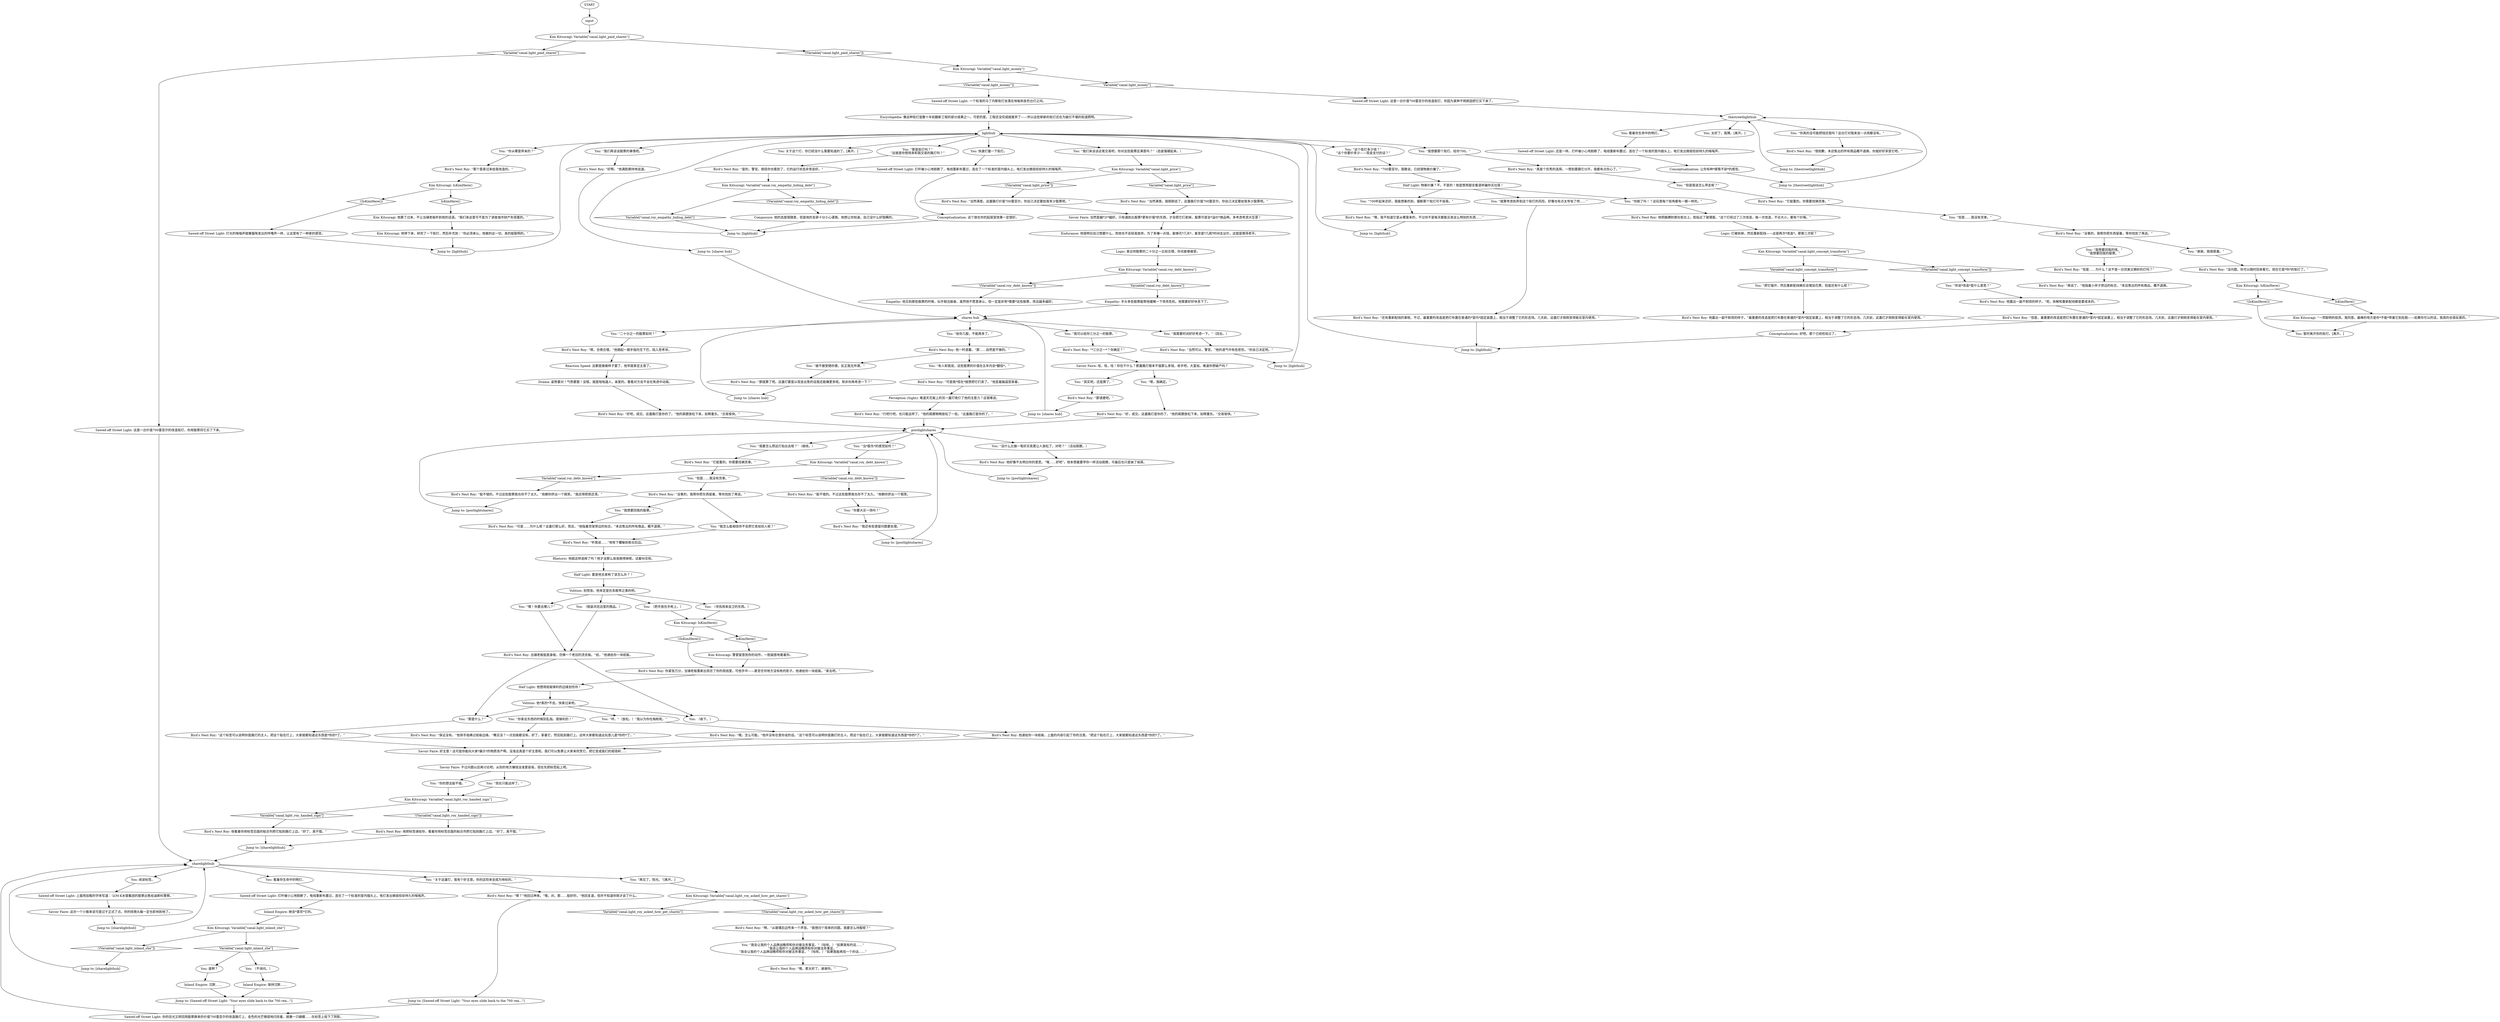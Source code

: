 # PAWNSHOP / SAWED-OFF STREET LIGHT
# You look at and ask Roy about a street light.
# ==================================================
digraph G {
	  0 [label="START"];
	  1 [label="input"];
	  2 [label="Jump to: [lighthub]"];
	  3 [label="Bird's Nest Roy: “嗯？”他回过神来。“哦，对。那……挺好的，”他回复道，但并不知道你刚才说了什么。"];
	  4 [label="Empathy: 他见到那些股票的时候，似乎相当振奋。虽然他不愿意承认，但一定是非常*需要*这些股票，而且越多越好。"];
	  5 [label="Kim Kitsuragi: 警督留意到你的动作，一脸疑惑地看着你。"];
	  6 [label="Inland Empire: 保持沉默……"];
	  7 [label="Bird's Nest Roy: “保证没有。”他用手指拂过纸板边缘。“瞧见没？一点划痕都没有。好了，拿着它，然后贴到路灯上。这样大家都知道这玩意儿是*你的*了。”"];
	  8 [label="Composure: 他的态度很随意，但是他的言辞十分小心谨慎。他想让你知道，自己没什么好隐瞒的。"];
	  9 [label="Bird's Nest Roy: “真是个优秀的选择。一想到要跟它分开，我都有点伤心了。”"];
	  10 [label="Jump to: [Sawed-off Street Light: \"Your eyes slide back to the 700 reá...\"]"];
	  11 [label="You: 暂时离开你的街灯。[离开。]"];
	  12 [label="Bird's Nest Roy: “当然满意。这盏路灯价值700雷亚尔。你自己决定要给我多少股票吧。”"];
	  13 [label="You: “其实吧，还是算了。”"];
	  14 [label="Sawed-off Street Light: 灯杆被小心地割断了，电线重新布置过，连在了一个标准的室内插头上。电灯发出微弱但却持久的嗡嗡声。"];
	  15 [label="You: “关于这盏灯，我有个好主意。你的店将来会成为地标的。”"];
	  16 [label="You: （假装浏览店里的商品。）"];
	  17 [label="Bird's Nest Roy: “挺不错的。不过这些股票我也存不了太久。”他朝你挤出一个假笑。"];
	  18 [label="Half Light: 他想用纸板锋利的边缘划伤你！"];
	  19 [label="Volition: 他*真的*不会。快拿过来吧。"];
	  20 [label="Bird's Nest Roy: “哦，那太好了。谢谢你。”"];
	  21 [label="Kim Kitsuragi: IsKimHere()"];
	  22 [label="IsKimHere()", shape=diamond];
	  23 [label="!(IsKimHere())", shape=diamond];
	  24 [label="You: “就算考虑到弄到这个街灯的风险，好像也有点太夸张了吧……”"];
	  25 [label="Conceptualization: 这个放在你的起居室效果一定很好。"];
	  26 [label="You: “但是……我没有货車。”"];
	  27 [label="Kim Kitsuragi: IsKimHere()"];
	  28 [label="IsKimHere()", shape=diamond];
	  29 [label="!(IsKimHere())", shape=diamond];
	  30 [label="Bird's Nest Roy: “好啊，”他满脸期待地说道。"];
	  31 [label="lighthub"];
	  32 [label="Kim Kitsuragi: 他停下来，研究了一下街灯，然后补充到：“你必须承认，他做的这一切，真的挺聪明的。”"];
	  33 [label="Perception (Sight): 难道天花板上的另一盏灯吸引了他的注意力？这很难说。"];
	  34 [label="Half Light: 要是他去拿枪了该怎么办？！"];
	  35 [label="Jump to: [postlightshares]"];
	  36 [label="You: （寻找用来自卫的东西。）"];
	  37 [label="You: “你拿这东西的时候别乱指。很锋利的！”"];
	  38 [label="Kim Kitsuragi: Variable[\"canal.light_concept_transform\"]"];
	  39 [label="Variable[\"canal.light_concept_transform\"]", shape=diamond];
	  40 [label="!(Variable[\"canal.light_concept_transform\"])", shape=diamond];
	  41 [label="You: “你从哪里弄来的？”"];
	  42 [label="Jump to: [lighthub]"];
	  43 [label="You: （把手放在手枪上。）"];
	  44 [label="Bird's Nest Roy: “没事的，我帮你把东西留着，等你找到了再说。”"];
	  45 [label="Bird's Nest Roy: 他好像不太明白你的意思。“哦……好吧”。他本想着要学你一样活动肩膀，可最后也只是耸了耸肩。"];
	  46 [label="Bird's Nest Roy: 他看着你用标签后面的粘合剂把它贴到路灯上边。“好了，真不错。”"];
	  47 [label="You: 快速打量一下街灯。"];
	  48 [label="You: “你疯了吗！？这玩意每个街角都有一模一样的。”"];
	  49 [label="You: “700听起来还好。我能想象的到，锯断那个街灯可不容易。”"];
	  50 [label="You: “谢谢，我很感激。”"];
	  51 [label="Sawed-off Street Light: 这是一台价值700雷亚尔的改造街灯，你因为某种不明原因把它买下来了。"];
	  52 [label="You: “我可以给你三分之一的股票。”"];
	  53 [label="Bird's Nest Roy: “好，成交。这盏路灯是你的了。”他的肩膀放松下来，如释重负。“交易愉快。”"];
	  54 [label="Kim Kitsuragi: Variable[\"canal.light_paid_shares\"]"];
	  55 [label="Variable[\"canal.light_paid_shares\"]", shape=diamond];
	  56 [label="!(Variable[\"canal.light_paid_shares\"])", shape=diamond];
	  57 [label="You: 谁啊？"];
	  58 [label="You: “我怎么能相信你不会把它卖给别人呢？”"];
	  59 [label="You: “我想要回我的股票。”"];
	  60 [label="Bird's Nest Roy: “它挺重的。你需要找辆货車。”"];
	  61 [label="You: “你要大买一场吗？”"];
	  62 [label="You: “我们再谈谈股票的事情吧。”"];
	  63 [label="Jump to: [shares hub]"];
	  64 [label="Half Light: 物美价廉？不，不是的！他是想用甜言蜜语哄骗你买垃圾！"];
	  65 [label="Bird's Nest Roy: 他露出一副不耐烦的样子。“呃，拆解和重新配线都是要成本的。”"];
	  66 [label="Sawed-off Street Light: 你的目光又转回用股票换来的价值700雷亚尔的改造路灯上。金色的光芒微弱地闪烁着，就像一只蝴蝶……在标签上投下了阴影。"];
	  67 [label="Jump to: [thestreetlighthub]"];
	  68 [label="You: “接不接受随你便。反正我无所谓。”"];
	  69 [label="You: 阅读标签。"];
	  70 [label="Kim Kitsuragi: Variable[\"canal.roy_debt_known\"]"];
	  71 [label="Variable[\"canal.roy_debt_known\"]", shape=diamond];
	  72 [label="!(Variable[\"canal.roy_debt_known\"])", shape=diamond];
	  73 [label="Bird's Nest Roy: 当铺老板挺直身板，仿佛一个老旧的烫衣板。“给，”他递给你一块纸板。"];
	  74 [label="Bird's Nest Roy: “我还有些遗留问题要处理。”"];
	  75 [label="Sawed-off Street Light: 灯杆被小心地割断了，电线重新布置过，连在了一个标准的室内插头上。电灯发出微弱但却持久的嗡嗡声。"];
	  76 [label="Kim Kitsuragi: 他靠了过来，不让当铺老板听到他的话语。“我们来这里可不是为了调查城市财产失窃案的。”"];
	  77 [label="Jump to: [lighthub]"];
	  78 [label="You: “你说*改造*是什么意思？”"];
	  79 [label="Bird's Nest Roy: 他露出一副不耐烦的样子。“最重要的改造是把灯布置在普通的*室内*固定装置上，相当于调整了它的形态场。几天前，这盏灯才刚刚变得能在室内使用。”"];
	  80 [label="Bird's Nest Roy: 他一时语塞。“那……自然是不够的。”"];
	  81 [label="Jump to: [shares hub]"];
	  82 [label="Bird's Nest Roy: “可是……为什么呢？这盏灯那么好。而且，”他指着货架旁边的标志，“本店售出的所有商品，概不退换。”"];
	  83 [label="Volition: 别慌张。他肯定是在系鞋带之类的吧。"];
	  84 [label="You: “你的想法挺不错。”"];
	  85 [label="You: “我会让我的个人品牌战略师和你对接法务事宜。”（咕哝。）“如果我有的话……”\n“我会让我的个人品牌战略师和你对接法务事宜。”\n“我会让我的个人品牌战略师和你对接法务事宜。”（咕哝。）“如果我能再找一个的话……”"];
	  86 [label="Jump to: [Sawed-off Street Light: \"Your eyes slide back to the 700 reá...\"]"];
	  87 [label="You: “我们来谈谈这笔交易吧，你对这些股票还满意吗？”（态度强硬起来。）"];
	  88 [label="Logic: 拿出你股票的二十分之一比较合理，你也能够接受。"];
	  89 [label="You: “二十分之一的股票如何？”"];
	  90 [label="Savoir Faire: 当然是越*少*越好。只有遇到比股票*更有价值*的东西，才会把它们卖掉。股票可是会*溢价*商品啊。多考虑考虑大生意！"];
	  91 [label="Bird's Nest Roy: “那请便吧。”"];
	  92 [label="Sawed-off Street Light: 这是一台价值700雷亚尔的改造街灯，你用股票将它买了下来。"];
	  93 [label="You: “喂！你要去哪儿？”"];
	  94 [label="Logic: 灯被拆掉，然后重新配线——这是两次*改造*。那第三次呢？"];
	  95 [label="Jump to: [lighthub]"];
	  96 [label="Conceptualization: 让你有种*桀骜不驯*的感觉。"];
	  97 [label="Savoir Faire: 哇，哇，哇！你在干什么？那盏路灯根本不值那么多钱。收手吧，大富翁。难道你想破产吗？"];
	  98 [label="Bird's Nest Roy: “那就算了吧。这盏灯要是以现金出售的话我还能赚更多呢。除非你再考虑一下？”"];
	  99 [label="Sawed-off Street Light: 上面用加粗的字体写道：‘以M-K水银集团的股票出售给迪斯科警察。’"];
	  100 [label="Bird's Nest Roy: “是的，警官。相信你也看到了，它的运行状态非常良好。”"];
	  101 [label="You: 关于这个灯，你已经没什么需要知道的了。[离开。]"];
	  102 [label="Bird's Nest Roy: “它挺重的。你需要找辆货車。”"];
	  103 [label="You: “但是……我没有货車。”"];
	  104 [label="Jump to: [thestreetlighthub]"];
	  105 [label="Kim Kitsuragi: IsKimHere()"];
	  106 [label="IsKimHere()", shape=diamond];
	  107 [label="!(IsKimHere())", shape=diamond];
	  108 [label="Bird's Nest Roy: “嗯，合情合理。”他翘起一根手指托住下巴，陷入思考状。"];
	  109 [label="You: “给你几股，不能再多了。”"];
	  110 [label="Savoir Faire: 这对一个小贩来说可是过于正式了点。你的经商头脑一定也影响到他了。"];
	  111 [label="Kim Kitsuragi: Variable[\"canal.light_inland_she\"]"];
	  112 [label="Variable[\"canal.light_inland_she\"]", shape=diamond];
	  113 [label="!(Variable[\"canal.light_inland_she\"])", shape=diamond];
	  114 [label="Savoir Faire: 不过问题以后再讨论吧。从别的地方赚钱没准更容易。现在先把标签贴上吧。"];
	  115 [label="Bird's Nest Roy: “这个标签可以说明你是路灯的主人。把这个贴在灯上，大家就都知道这东西是*你的*了。”"];
	  116 [label="Bird's Nest Roy: 他把标签递给你，看着你用标签后面的粘合剂把它贴到路灯上边。“好了，真不错。”"];
	  117 [label="Sawed-off Street Light: 一个标准的马丁内斯街灯坐落在地板和各色台灯之间。"];
	  118 [label="Bird's Nest Roy: “再说了，”他指着小亭子旁边的标志，“本店售出的所有商品，概不退换。"];
	  119 [label="Kim Kitsuragi: Variable[\"canal.light_money\"]"];
	  120 [label="Variable[\"canal.light_money\"]", shape=diamond];
	  121 [label="!(Variable[\"canal.light_money\"])", shape=diamond];
	  122 [label="You: “你真的没可能把钱还我吗？这台灯对我来说一点用都没有。”"];
	  123 [label="You: “有人和我说，这些股票的价值在五年内会*翻倍*。”"];
	  124 [label="Jump to: [postlightshares]"];
	  125 [label="You: “那是什么？”"];
	  126 [label="Jump to: [shares hub]"];
	  127 [label="Jump to: [lighthub]"];
	  128 [label="You: “但是我该怎么带走呢？”"];
	  129 [label="You: “我需要时间好好考虑一下。”（回去。）"];
	  130 [label="You: “嗯，我确定。”"];
	  131 [label="You: “我要怎么把这灯抬出去呢？”（继续。）"];
	  132 [label="Empathy: 手头多些股票能帮他缓解一下债务危机。他需要好好休息下了。"];
	  133 [label="Bird's Nest Roy: 他递给你一块纸板，上面的内容引起了你的注意。“把这个贴在灯上，大家就都知道这东西是*你的*了。”"];
	  134 [label="Bird's Nest Roy: “哦，怎么可能。”他并没有在意你说的话。“这个标签可以说明你是路灯的主人。把这个贴在灯上，大家就都知道这东西是*你的*了。”"];
	  135 [label="You: “那是街灯吗？”\n“这就是你想用来和我交易的路灯吗？”"];
	  136 [label="Kim Kitsuragi: “一项聪明的投资。我同意。最棒的地方是你*不能*带着它到处跑——如果你可以的话，我真的会很反感的。”"];
	  137 [label="Bird's Nest Roy: “当然可以，警官。”他的语气中有些悲伤。“你自己决定吧。”"];
	  138 [label="You: 看着你生命中的明灯。"];
	  139 [label="You: （不询问。）"];
	  140 [label="You: （收下。）"];
	  141 [label="Kim Kitsuragi: Variable[\"canal.light_roy_handed_sign\"]"];
	  142 [label="Variable[\"canal.light_roy_handed_sign\"]", shape=diamond];
	  143 [label="!(Variable[\"canal.light_roy_handed_sign\"])", shape=diamond];
	  144 [label="Sawed-off Street Light: 还是一样。灯杆被小心地割断了，电线重新布置过，连在了一个标准的室内插头上。电灯发出微弱但却持久的嗡嗡声。"];
	  145 [label="Jump to: [sharelighthub]"];
	  146 [label="Endurance: 他很明白自己想要什么，而他也不会轻易放弃。为了多赚一点钱，能够花*几天*，甚至是*几周*时间去议价，这就是商场老手。"];
	  147 [label="Inland Empire: 沉默……"];
	  148 [label="Bird's Nest Roy: “听我说……”他弯下腰躲到柜台后边。"];
	  149 [label="Jump to: [sharelighthub]"];
	  150 [label="You: “现在只能这样了。”"];
	  151 [label="Bird's Nest Roy: 你紧张万分，当铺老板重新出现在了你的视线里。可他手中——甚至任何地方没有枪的影子。他递给你一块纸板。“拿去吧。”"];
	  152 [label="You: “呼。”（放松。）“我以为你在掏枪呢。”"];
	  153 [label="Bird's Nest Roy: “啊，”从玻璃后边传来一个声音。“我想问个简单的问题。我要怎么持股呢？”"];
	  154 [label="Bird's Nest Roy: 他把胳膊肘靠在柜台上，脸贴近了玻璃窗。“这个灯经过了三次改造，每一次改造，不论大小，都有个价格。”"];
	  155 [label="Bird's Nest Roy: “嘿，我不知道它是从哪里来的，不过你不是每天都能买卖这么特别的东西……”"];
	  156 [label="You: “我想要回我的钱。”\n“我想要回我的股票。”"];
	  157 [label="thestreetlighthub"];
	  158 [label="Bird's Nest Roy: “当然满意。我刚刚说了，这盏路灯价值700雷亚尔。你自己决定要给我多少股票吧。”"];
	  159 [label="Jump to: [sharelighthub]"];
	  160 [label="postlightshares"];
	  161 [label="Jump to: [postlightshares]"];
	  162 [label="Savoir Faire: 好主意！这可是你能向大家*展示*的物质资产啊。没准这真是个好主意呢。我们可以售票让大家来欣赏它，把它变成我们的摇钱树……"];
	  163 [label="Bird's Nest Roy: “那个是拿过来给我改造的。”"];
	  164 [label="You: “这个街灯多少钱？”\n“这个你要价多少——现金支付的话？”"];
	  165 [label="Bird's Nest Roy: “还有重新配线的事呢。不过，最重要的改造是把灯布置在普通的*室内*固定装置上，相当于调整了它的形态场。几天前，这盏灯才刚刚变得能在室内使用。”"];
	  166 [label="You: 太好了。我猜。[离开。]"];
	  167 [label="You: 看着你生命中的明灯。"];
	  168 [label="Bird's Nest Roy: “行吧行吧。也只能这样了。”他的肩膀稍稍放松了一些。“这盏路灯是你的了。”"];
	  169 [label="You: “当*股东*的感觉如何？”"];
	  170 [label="Kim Kitsuragi: Variable[\"canal.light_roy_asked_how_get_shares\"]"];
	  171 [label="Variable[\"canal.light_roy_asked_how_get_shares\"]", shape=diamond];
	  172 [label="!(Variable[\"canal.light_roy_asked_how_get_shares\"])", shape=diamond];
	  173 [label="Bird's Nest Roy: “但是，最重要的改造是把灯布置在普通的*室内*固定装置上，相当于调整了它的形态场。几天前，这盏灯才刚刚变得能在室内使用。”"];
	  174 [label="Bird's Nest Roy: “没问题。你可以随时回来看它。现在它是*你*的街灯了。”"];
	  175 [label="Bird's Nest Roy: “很抱歉，本店售出的所有商品概不退换。你就好好享受它吧。”"];
	  176 [label="Inland Empire: 她会*喜欢*它的。"];
	  177 [label="You: “再见了，阳光。”[离开。]"];
	  178 [label="You: “没什么比做一笔好买卖更让人放松了，对吧？”（活动肩膀。）"];
	  179 [label="You: “把它锯开，然后重新配线确实会增加花费，但是还有什么呢？”"];
	  180 [label="Bird's Nest Roy: “没事的，我帮你把东西留着，等你找到了再说。”"];
	  181 [label="Encyclopedia: 像这种街灯是数十年前翻新工程的部分成果之一。可悲的是，工程还没完成就废弃了——所以这些崭新的街灯还在为破烂不堪的街道照明。"];
	  182 [label="Conceptualization: 好吧。那个已经检验过了。"];
	  183 [label="shares hub"];
	  184 [label="Reaction Speed: 这都是做做样子罢了。他早就拿定主意了。"];
	  185 [label="Drama: 姿势要对！气势要狠！没错，就是咄咄逼人，亲爱的。看看对方会不会在焦虑中动摇。"];
	  186 [label="Kim Kitsuragi: Variable[\"canal.roy_debt_known\"]"];
	  187 [label="Variable[\"canal.roy_debt_known\"]", shape=diamond];
	  188 [label="!(Variable[\"canal.roy_debt_known\"])", shape=diamond];
	  189 [label="Sawed-off Street Light: 灯光的嗡嗡声就像猫咪发出的呼噜声一样，让这里有了一种家的感觉。"];
	  191 [label="Bird's Nest Roy: “但是……为什么？这不是一台完美又精妙的灯吗？”"];
	  192 [label="Kim Kitsuragi: Variable[\"canal.light_price\"]"];
	  193 [label="Variable[\"canal.light_price\"]", shape=diamond];
	  194 [label="!(Variable[\"canal.light_price\"])", shape=diamond];
	  195 [label="Bird's Nest Roy: “*三分之一*？你确定？”"];
	  196 [label="Bird's Nest Roy: “可是我*现在*就想把它们卖了。”他歪着脑袋思索着。"];
	  197 [label="sharelighthub"];
	  198 [label="Bird's Nest Roy: “好吧，成交。这盏路灯是你的了。”他的肩膀放松下来，如释重负。“交易愉快。”"];
	  199 [label="Rhetoric: 他就这样逃掉了吗？他才没那么容易跑得掉呢。试着叫住他。"];
	  200 [label="Bird's Nest Roy: “挺不错的。不过这些股票我也存不了太久。”他朝你挤出一个假笑。“我还得把债还清。”"];
	  201 [label="Kim Kitsuragi: Variable[\"canal.roy_empathy_hiding_debt\"]"];
	  202 [label="Variable[\"canal.roy_empathy_hiding_debt\"]", shape=diamond];
	  203 [label="!(Variable[\"canal.roy_empathy_hiding_debt\"])", shape=diamond];
	  204 [label="Bird's Nest Roy: “700雷亚尔。我敢说，已经很物美价廉了。”"];
	  205 [label="You: “我想要那个街灯。给你700。”"];
	  0 -> 1
	  1 -> 54
	  2 -> 31
	  3 -> 10
	  4 -> 183
	  5 -> 151
	  6 -> 86
	  7 -> 162
	  8 -> 127
	  9 -> 128
	  10 -> 66
	  12 -> 90
	  13 -> 91
	  14 -> 176
	  15 -> 3
	  16 -> 73
	  17 -> 61
	  18 -> 19
	  19 -> 152
	  19 -> 125
	  19 -> 140
	  19 -> 37
	  21 -> 22
	  21 -> 23
	  22 -> 76
	  23 -> 189
	  24 -> 165
	  25 -> 127
	  26 -> 44
	  27 -> 28
	  27 -> 29
	  28 -> 5
	  29 -> 151
	  30 -> 63
	  31 -> 164
	  31 -> 101
	  31 -> 135
	  31 -> 41
	  31 -> 205
	  31 -> 47
	  31 -> 87
	  31 -> 62
	  32 -> 77
	  33 -> 168
	  34 -> 83
	  35 -> 160
	  36 -> 27
	  37 -> 7
	  38 -> 40
	  38 -> 39
	  39 -> 179
	  40 -> 78
	  41 -> 163
	  42 -> 31
	  43 -> 27
	  44 -> 58
	  44 -> 59
	  45 -> 35
	  46 -> 149
	  47 -> 75
	  48 -> 154
	  49 -> 155
	  50 -> 174
	  51 -> 157
	  52 -> 195
	  53 -> 160
	  54 -> 56
	  54 -> 55
	  55 -> 92
	  56 -> 119
	  57 -> 147
	  58 -> 148
	  59 -> 82
	  60 -> 26
	  61 -> 74
	  62 -> 30
	  63 -> 183
	  64 -> 48
	  64 -> 24
	  64 -> 49
	  65 -> 173
	  66 -> 197
	  67 -> 157
	  68 -> 98
	  69 -> 99
	  70 -> 72
	  70 -> 71
	  71 -> 132
	  72 -> 4
	  73 -> 140
	  73 -> 125
	  74 -> 161
	  75 -> 25
	  76 -> 32
	  77 -> 31
	  78 -> 65
	  79 -> 182
	  80 -> 123
	  80 -> 68
	  81 -> 183
	  82 -> 148
	  83 -> 16
	  83 -> 43
	  83 -> 36
	  83 -> 93
	  84 -> 141
	  85 -> 20
	  86 -> 66
	  87 -> 192
	  88 -> 70
	  89 -> 108
	  90 -> 146
	  91 -> 81
	  92 -> 197
	  93 -> 73
	  94 -> 38
	  95 -> 31
	  96 -> 67
	  97 -> 130
	  97 -> 13
	  98 -> 126
	  99 -> 110
	  100 -> 201
	  102 -> 103
	  103 -> 180
	  104 -> 157
	  105 -> 106
	  105 -> 107
	  106 -> 136
	  107 -> 11
	  108 -> 184
	  109 -> 80
	  110 -> 145
	  111 -> 112
	  111 -> 113
	  112 -> 57
	  112 -> 139
	  113 -> 159
	  114 -> 84
	  114 -> 150
	  115 -> 162
	  116 -> 149
	  117 -> 181
	  119 -> 120
	  119 -> 121
	  120 -> 51
	  121 -> 117
	  122 -> 175
	  123 -> 196
	  124 -> 160
	  125 -> 115
	  126 -> 183
	  127 -> 31
	  128 -> 102
	  129 -> 137
	  130 -> 53
	  131 -> 60
	  132 -> 183
	  133 -> 162
	  134 -> 162
	  135 -> 100
	  136 -> 11
	  137 -> 2
	  138 -> 14
	  139 -> 6
	  140 -> 133
	  141 -> 142
	  141 -> 143
	  142 -> 46
	  143 -> 116
	  144 -> 96
	  145 -> 197
	  146 -> 88
	  147 -> 86
	  148 -> 199
	  149 -> 197
	  150 -> 141
	  151 -> 18
	  152 -> 134
	  153 -> 85
	  154 -> 94
	  155 -> 42
	  156 -> 191
	  157 -> 122
	  157 -> 166
	  157 -> 167
	  158 -> 90
	  159 -> 197
	  160 -> 169
	  160 -> 178
	  160 -> 131
	  161 -> 160
	  162 -> 114
	  163 -> 21
	  164 -> 204
	  165 -> 95
	  167 -> 144
	  168 -> 160
	  169 -> 186
	  170 -> 171
	  170 -> 172
	  172 -> 153
	  173 -> 182
	  174 -> 105
	  175 -> 104
	  176 -> 111
	  177 -> 170
	  178 -> 45
	  179 -> 79
	  180 -> 50
	  180 -> 156
	  181 -> 31
	  182 -> 95
	  183 -> 89
	  183 -> 129
	  183 -> 52
	  183 -> 109
	  184 -> 185
	  185 -> 198
	  186 -> 187
	  186 -> 188
	  187 -> 200
	  188 -> 17
	  189 -> 77
	  191 -> 118
	  192 -> 193
	  192 -> 194
	  193 -> 158
	  194 -> 12
	  195 -> 97
	  196 -> 33
	  197 -> 177
	  197 -> 138
	  197 -> 69
	  197 -> 15
	  198 -> 160
	  199 -> 34
	  200 -> 124
	  201 -> 202
	  201 -> 203
	  202 -> 127
	  203 -> 8
	  204 -> 64
	  205 -> 9
}

